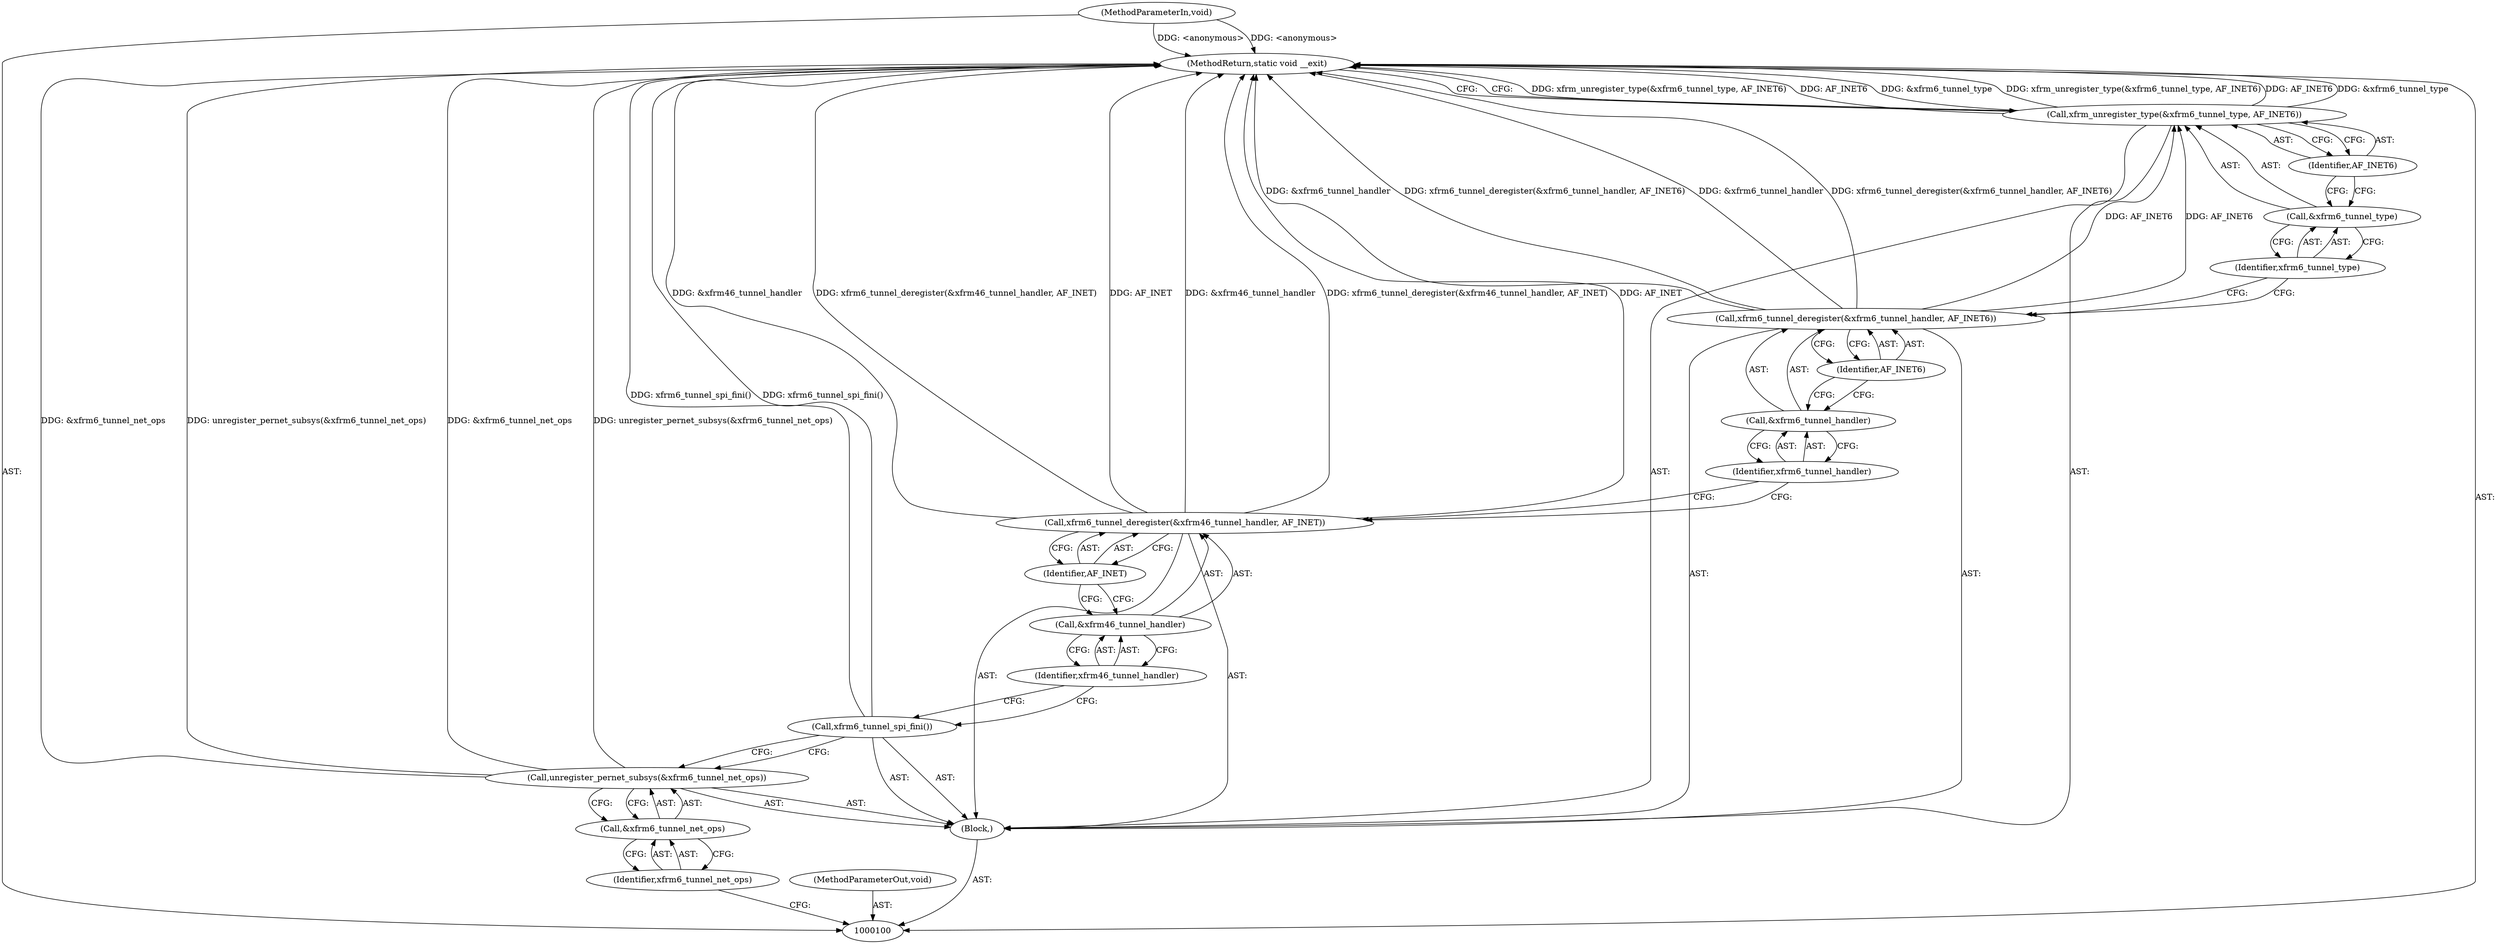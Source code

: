 digraph "1_linux_d5aa407f59f5b83d2c50ec88f5bf56d40f1f8978_2" {
"1000119" [label="(MethodReturn,static void __exit)"];
"1000101" [label="(MethodParameterIn,void)"];
"1000145" [label="(MethodParameterOut,void)"];
"1000102" [label="(Block,)"];
"1000103" [label="(Call,unregister_pernet_subsys(&xfrm6_tunnel_net_ops))"];
"1000104" [label="(Call,&xfrm6_tunnel_net_ops)"];
"1000105" [label="(Identifier,xfrm6_tunnel_net_ops)"];
"1000106" [label="(Call,xfrm6_tunnel_spi_fini())"];
"1000107" [label="(Call,xfrm6_tunnel_deregister(&xfrm46_tunnel_handler, AF_INET))"];
"1000108" [label="(Call,&xfrm46_tunnel_handler)"];
"1000109" [label="(Identifier,xfrm46_tunnel_handler)"];
"1000110" [label="(Identifier,AF_INET)"];
"1000111" [label="(Call,xfrm6_tunnel_deregister(&xfrm6_tunnel_handler, AF_INET6))"];
"1000112" [label="(Call,&xfrm6_tunnel_handler)"];
"1000113" [label="(Identifier,xfrm6_tunnel_handler)"];
"1000114" [label="(Identifier,AF_INET6)"];
"1000115" [label="(Call,xfrm_unregister_type(&xfrm6_tunnel_type, AF_INET6))"];
"1000116" [label="(Call,&xfrm6_tunnel_type)"];
"1000117" [label="(Identifier,xfrm6_tunnel_type)"];
"1000118" [label="(Identifier,AF_INET6)"];
"1000119" -> "1000100"  [label="AST: "];
"1000119" -> "1000115"  [label="CFG: "];
"1000107" -> "1000119"  [label="DDG: &xfrm46_tunnel_handler"];
"1000107" -> "1000119"  [label="DDG: xfrm6_tunnel_deregister(&xfrm46_tunnel_handler, AF_INET)"];
"1000107" -> "1000119"  [label="DDG: AF_INET"];
"1000103" -> "1000119"  [label="DDG: &xfrm6_tunnel_net_ops"];
"1000103" -> "1000119"  [label="DDG: unregister_pernet_subsys(&xfrm6_tunnel_net_ops)"];
"1000115" -> "1000119"  [label="DDG: xfrm_unregister_type(&xfrm6_tunnel_type, AF_INET6)"];
"1000115" -> "1000119"  [label="DDG: AF_INET6"];
"1000115" -> "1000119"  [label="DDG: &xfrm6_tunnel_type"];
"1000111" -> "1000119"  [label="DDG: &xfrm6_tunnel_handler"];
"1000111" -> "1000119"  [label="DDG: xfrm6_tunnel_deregister(&xfrm6_tunnel_handler, AF_INET6)"];
"1000106" -> "1000119"  [label="DDG: xfrm6_tunnel_spi_fini()"];
"1000101" -> "1000119"  [label="DDG: <anonymous>"];
"1000101" -> "1000100"  [label="AST: "];
"1000101" -> "1000119"  [label="DDG: <anonymous>"];
"1000145" -> "1000100"  [label="AST: "];
"1000102" -> "1000100"  [label="AST: "];
"1000103" -> "1000102"  [label="AST: "];
"1000106" -> "1000102"  [label="AST: "];
"1000107" -> "1000102"  [label="AST: "];
"1000111" -> "1000102"  [label="AST: "];
"1000115" -> "1000102"  [label="AST: "];
"1000103" -> "1000102"  [label="AST: "];
"1000103" -> "1000104"  [label="CFG: "];
"1000104" -> "1000103"  [label="AST: "];
"1000106" -> "1000103"  [label="CFG: "];
"1000103" -> "1000119"  [label="DDG: &xfrm6_tunnel_net_ops"];
"1000103" -> "1000119"  [label="DDG: unregister_pernet_subsys(&xfrm6_tunnel_net_ops)"];
"1000104" -> "1000103"  [label="AST: "];
"1000104" -> "1000105"  [label="CFG: "];
"1000105" -> "1000104"  [label="AST: "];
"1000103" -> "1000104"  [label="CFG: "];
"1000105" -> "1000104"  [label="AST: "];
"1000105" -> "1000100"  [label="CFG: "];
"1000104" -> "1000105"  [label="CFG: "];
"1000106" -> "1000102"  [label="AST: "];
"1000106" -> "1000103"  [label="CFG: "];
"1000109" -> "1000106"  [label="CFG: "];
"1000106" -> "1000119"  [label="DDG: xfrm6_tunnel_spi_fini()"];
"1000107" -> "1000102"  [label="AST: "];
"1000107" -> "1000110"  [label="CFG: "];
"1000108" -> "1000107"  [label="AST: "];
"1000110" -> "1000107"  [label="AST: "];
"1000113" -> "1000107"  [label="CFG: "];
"1000107" -> "1000119"  [label="DDG: &xfrm46_tunnel_handler"];
"1000107" -> "1000119"  [label="DDG: xfrm6_tunnel_deregister(&xfrm46_tunnel_handler, AF_INET)"];
"1000107" -> "1000119"  [label="DDG: AF_INET"];
"1000108" -> "1000107"  [label="AST: "];
"1000108" -> "1000109"  [label="CFG: "];
"1000109" -> "1000108"  [label="AST: "];
"1000110" -> "1000108"  [label="CFG: "];
"1000109" -> "1000108"  [label="AST: "];
"1000109" -> "1000106"  [label="CFG: "];
"1000108" -> "1000109"  [label="CFG: "];
"1000110" -> "1000107"  [label="AST: "];
"1000110" -> "1000108"  [label="CFG: "];
"1000107" -> "1000110"  [label="CFG: "];
"1000111" -> "1000102"  [label="AST: "];
"1000111" -> "1000114"  [label="CFG: "];
"1000112" -> "1000111"  [label="AST: "];
"1000114" -> "1000111"  [label="AST: "];
"1000117" -> "1000111"  [label="CFG: "];
"1000111" -> "1000119"  [label="DDG: &xfrm6_tunnel_handler"];
"1000111" -> "1000119"  [label="DDG: xfrm6_tunnel_deregister(&xfrm6_tunnel_handler, AF_INET6)"];
"1000111" -> "1000115"  [label="DDG: AF_INET6"];
"1000112" -> "1000111"  [label="AST: "];
"1000112" -> "1000113"  [label="CFG: "];
"1000113" -> "1000112"  [label="AST: "];
"1000114" -> "1000112"  [label="CFG: "];
"1000113" -> "1000112"  [label="AST: "];
"1000113" -> "1000107"  [label="CFG: "];
"1000112" -> "1000113"  [label="CFG: "];
"1000114" -> "1000111"  [label="AST: "];
"1000114" -> "1000112"  [label="CFG: "];
"1000111" -> "1000114"  [label="CFG: "];
"1000115" -> "1000102"  [label="AST: "];
"1000115" -> "1000118"  [label="CFG: "];
"1000116" -> "1000115"  [label="AST: "];
"1000118" -> "1000115"  [label="AST: "];
"1000119" -> "1000115"  [label="CFG: "];
"1000115" -> "1000119"  [label="DDG: xfrm_unregister_type(&xfrm6_tunnel_type, AF_INET6)"];
"1000115" -> "1000119"  [label="DDG: AF_INET6"];
"1000115" -> "1000119"  [label="DDG: &xfrm6_tunnel_type"];
"1000111" -> "1000115"  [label="DDG: AF_INET6"];
"1000116" -> "1000115"  [label="AST: "];
"1000116" -> "1000117"  [label="CFG: "];
"1000117" -> "1000116"  [label="AST: "];
"1000118" -> "1000116"  [label="CFG: "];
"1000117" -> "1000116"  [label="AST: "];
"1000117" -> "1000111"  [label="CFG: "];
"1000116" -> "1000117"  [label="CFG: "];
"1000118" -> "1000115"  [label="AST: "];
"1000118" -> "1000116"  [label="CFG: "];
"1000115" -> "1000118"  [label="CFG: "];
}
